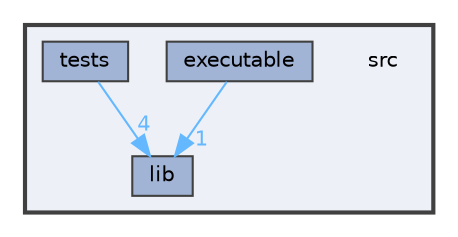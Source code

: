 digraph "src"
{
 // LATEX_PDF_SIZE
  bgcolor="transparent";
  edge [fontname=Helvetica,fontsize=10,labelfontname=Helvetica,labelfontsize=10];
  node [fontname=Helvetica,fontsize=10,shape=box,height=0.2,width=0.4];
  compound=true
  subgraph clusterdir_68267d1309a1af8e8297ef4c3efbcdba {
    graph [ bgcolor="#edf0f7", pencolor="grey25", label="", fontname=Helvetica,fontsize=10 style="filled,bold", URL="dir_68267d1309a1af8e8297ef4c3efbcdba.html",tooltip=""]
    dir_68267d1309a1af8e8297ef4c3efbcdba [shape=plaintext, label="src"];
  dir_6c0f686cdd820860e1d982b1b6637a84 [label="executable", fillcolor="#a2b4d6", color="grey25", style="filled", URL="dir_6c0f686cdd820860e1d982b1b6637a84.html",tooltip=""];
  dir_c85d3e3c5052e9ad9ce18c6863244a25 [label="lib", fillcolor="#a2b4d6", color="grey25", style="filled", URL="dir_c85d3e3c5052e9ad9ce18c6863244a25.html",tooltip=""];
  dir_d93a1d4020dea85bb71b237545b5e722 [label="tests", fillcolor="#a2b4d6", color="grey25", style="filled", URL="dir_d93a1d4020dea85bb71b237545b5e722.html",tooltip=""];
  }
  dir_6c0f686cdd820860e1d982b1b6637a84->dir_c85d3e3c5052e9ad9ce18c6863244a25 [headlabel="1", labeldistance=1.5 headhref="dir_000024_000030.html" href="dir_000024_000030.html" color="steelblue1" fontcolor="steelblue1"];
  dir_d93a1d4020dea85bb71b237545b5e722->dir_c85d3e3c5052e9ad9ce18c6863244a25 [headlabel="4", labeldistance=1.5 headhref="dir_000041_000030.html" href="dir_000041_000030.html" color="steelblue1" fontcolor="steelblue1"];
}
